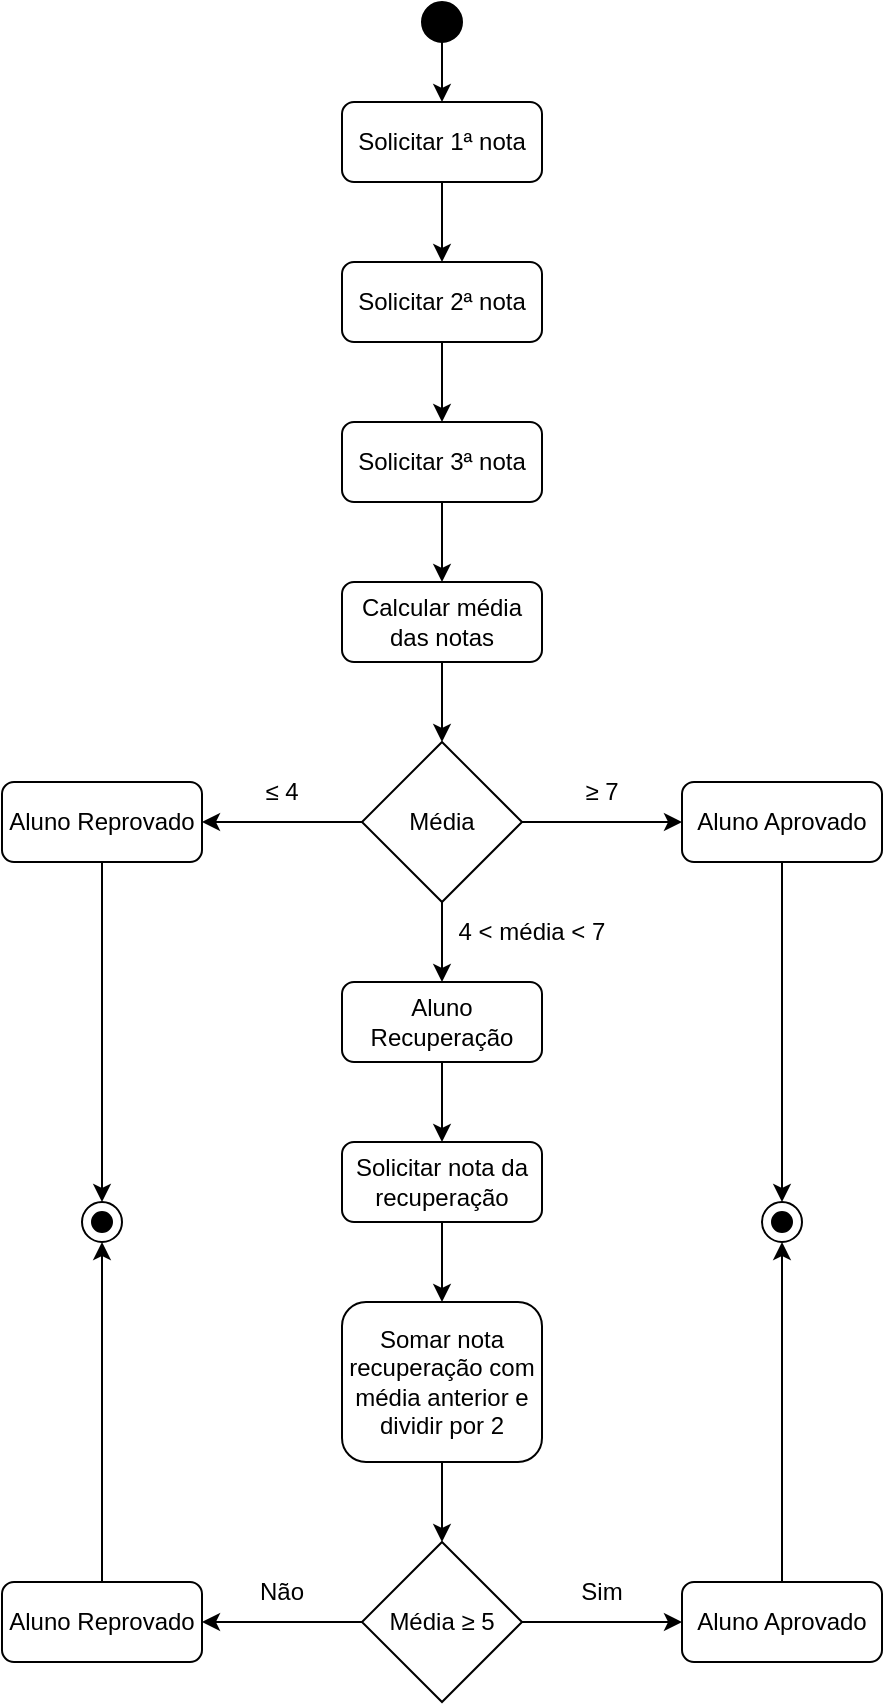 <mxfile version="21.7.5" type="device">
  <diagram name="Página-1" id="XpXmq5qCFIHgEhWsXoR4">
    <mxGraphModel dx="954" dy="642" grid="1" gridSize="10" guides="1" tooltips="1" connect="1" arrows="1" fold="1" page="1" pageScale="1" pageWidth="827" pageHeight="1169" math="0" shadow="0">
      <root>
        <mxCell id="0" />
        <mxCell id="1" parent="0" />
        <mxCell id="LH104u8A9Nt3Rv24ycmb-4" style="edgeStyle=orthogonalEdgeStyle;rounded=0;orthogonalLoop=1;jettySize=auto;html=1;entryX=0.5;entryY=0;entryDx=0;entryDy=0;" edge="1" parent="1" source="LH104u8A9Nt3Rv24ycmb-1" target="LH104u8A9Nt3Rv24ycmb-2">
          <mxGeometry relative="1" as="geometry" />
        </mxCell>
        <mxCell id="LH104u8A9Nt3Rv24ycmb-1" value="" style="ellipse;whiteSpace=wrap;html=1;aspect=fixed;fillColor=#000000;" vertex="1" parent="1">
          <mxGeometry x="390" y="30" width="20" height="20" as="geometry" />
        </mxCell>
        <mxCell id="LH104u8A9Nt3Rv24ycmb-41" style="edgeStyle=orthogonalEdgeStyle;rounded=0;orthogonalLoop=1;jettySize=auto;html=1;entryX=0.5;entryY=0;entryDx=0;entryDy=0;" edge="1" parent="1" source="LH104u8A9Nt3Rv24ycmb-2" target="LH104u8A9Nt3Rv24ycmb-39">
          <mxGeometry relative="1" as="geometry" />
        </mxCell>
        <mxCell id="LH104u8A9Nt3Rv24ycmb-2" value="Solicitar 1ª nota" style="rounded=1;whiteSpace=wrap;html=1;" vertex="1" parent="1">
          <mxGeometry x="350" y="80" width="100" height="40" as="geometry" />
        </mxCell>
        <mxCell id="LH104u8A9Nt3Rv24ycmb-8" style="edgeStyle=orthogonalEdgeStyle;rounded=0;orthogonalLoop=1;jettySize=auto;html=1;entryX=0.5;entryY=0;entryDx=0;entryDy=0;" edge="1" parent="1" source="LH104u8A9Nt3Rv24ycmb-3">
          <mxGeometry relative="1" as="geometry">
            <mxPoint x="400" y="400" as="targetPoint" />
          </mxGeometry>
        </mxCell>
        <mxCell id="LH104u8A9Nt3Rv24ycmb-3" value="Calcular média das notas" style="rounded=1;whiteSpace=wrap;html=1;" vertex="1" parent="1">
          <mxGeometry x="350" y="320" width="100" height="40" as="geometry" />
        </mxCell>
        <mxCell id="LH104u8A9Nt3Rv24ycmb-10" style="edgeStyle=orthogonalEdgeStyle;rounded=0;orthogonalLoop=1;jettySize=auto;html=1;entryX=1;entryY=0.5;entryDx=0;entryDy=0;" edge="1" parent="1" source="LH104u8A9Nt3Rv24ycmb-9" target="LH104u8A9Nt3Rv24ycmb-12">
          <mxGeometry relative="1" as="geometry">
            <mxPoint x="280" y="440" as="targetPoint" />
          </mxGeometry>
        </mxCell>
        <mxCell id="LH104u8A9Nt3Rv24ycmb-11" style="edgeStyle=orthogonalEdgeStyle;rounded=0;orthogonalLoop=1;jettySize=auto;html=1;" edge="1" parent="1" source="LH104u8A9Nt3Rv24ycmb-9">
          <mxGeometry relative="1" as="geometry">
            <mxPoint x="520" y="440" as="targetPoint" />
          </mxGeometry>
        </mxCell>
        <mxCell id="LH104u8A9Nt3Rv24ycmb-15" style="edgeStyle=orthogonalEdgeStyle;rounded=0;orthogonalLoop=1;jettySize=auto;html=1;" edge="1" parent="1" source="LH104u8A9Nt3Rv24ycmb-9">
          <mxGeometry relative="1" as="geometry">
            <mxPoint x="400" y="520" as="targetPoint" />
          </mxGeometry>
        </mxCell>
        <mxCell id="LH104u8A9Nt3Rv24ycmb-9" value="Média" style="rhombus;whiteSpace=wrap;html=1;" vertex="1" parent="1">
          <mxGeometry x="360" y="400" width="80" height="80" as="geometry" />
        </mxCell>
        <mxCell id="LH104u8A9Nt3Rv24ycmb-45" style="edgeStyle=orthogonalEdgeStyle;rounded=0;orthogonalLoop=1;jettySize=auto;html=1;entryX=0.5;entryY=0;entryDx=0;entryDy=0;" edge="1" parent="1" source="LH104u8A9Nt3Rv24ycmb-12" target="LH104u8A9Nt3Rv24ycmb-31">
          <mxGeometry relative="1" as="geometry" />
        </mxCell>
        <mxCell id="LH104u8A9Nt3Rv24ycmb-12" value="Aluno Reprovado" style="rounded=1;whiteSpace=wrap;html=1;" vertex="1" parent="1">
          <mxGeometry x="180" y="420" width="100" height="40" as="geometry" />
        </mxCell>
        <mxCell id="LH104u8A9Nt3Rv24ycmb-13" value="≤ 4" style="text;html=1;strokeColor=none;fillColor=none;align=center;verticalAlign=middle;whiteSpace=wrap;rounded=0;" vertex="1" parent="1">
          <mxGeometry x="290" y="410" width="60" height="30" as="geometry" />
        </mxCell>
        <mxCell id="LH104u8A9Nt3Rv24ycmb-14" value="≥ 7" style="text;html=1;strokeColor=none;fillColor=none;align=center;verticalAlign=middle;whiteSpace=wrap;rounded=0;" vertex="1" parent="1">
          <mxGeometry x="450" y="410" width="60" height="30" as="geometry" />
        </mxCell>
        <mxCell id="LH104u8A9Nt3Rv24ycmb-49" style="edgeStyle=orthogonalEdgeStyle;rounded=0;orthogonalLoop=1;jettySize=auto;html=1;entryX=0.5;entryY=0;entryDx=0;entryDy=0;" edge="1" parent="1" source="LH104u8A9Nt3Rv24ycmb-16" target="LH104u8A9Nt3Rv24ycmb-35">
          <mxGeometry relative="1" as="geometry" />
        </mxCell>
        <mxCell id="LH104u8A9Nt3Rv24ycmb-16" value="Aluno Aprovado" style="rounded=1;whiteSpace=wrap;html=1;" vertex="1" parent="1">
          <mxGeometry x="520" y="420" width="100" height="40" as="geometry" />
        </mxCell>
        <mxCell id="LH104u8A9Nt3Rv24ycmb-17" value="4 &amp;lt; média &amp;lt; 7" style="text;html=1;strokeColor=none;fillColor=none;align=center;verticalAlign=middle;whiteSpace=wrap;rounded=0;" vertex="1" parent="1">
          <mxGeometry x="390" y="480" width="110" height="30" as="geometry" />
        </mxCell>
        <mxCell id="LH104u8A9Nt3Rv24ycmb-19" style="edgeStyle=orthogonalEdgeStyle;rounded=0;orthogonalLoop=1;jettySize=auto;html=1;" edge="1" parent="1" source="LH104u8A9Nt3Rv24ycmb-18">
          <mxGeometry relative="1" as="geometry">
            <mxPoint x="400" y="600" as="targetPoint" />
          </mxGeometry>
        </mxCell>
        <mxCell id="LH104u8A9Nt3Rv24ycmb-18" value="Aluno Recuperação" style="rounded=1;whiteSpace=wrap;html=1;" vertex="1" parent="1">
          <mxGeometry x="350" y="520" width="100" height="40" as="geometry" />
        </mxCell>
        <mxCell id="LH104u8A9Nt3Rv24ycmb-21" style="edgeStyle=orthogonalEdgeStyle;rounded=0;orthogonalLoop=1;jettySize=auto;html=1;" edge="1" parent="1" source="LH104u8A9Nt3Rv24ycmb-20">
          <mxGeometry relative="1" as="geometry">
            <mxPoint x="400" y="680" as="targetPoint" />
          </mxGeometry>
        </mxCell>
        <mxCell id="LH104u8A9Nt3Rv24ycmb-20" value="Solicitar nota da recuperação" style="rounded=1;whiteSpace=wrap;html=1;" vertex="1" parent="1">
          <mxGeometry x="350" y="600" width="100" height="40" as="geometry" />
        </mxCell>
        <mxCell id="LH104u8A9Nt3Rv24ycmb-23" style="edgeStyle=orthogonalEdgeStyle;rounded=0;orthogonalLoop=1;jettySize=auto;html=1;" edge="1" parent="1" source="LH104u8A9Nt3Rv24ycmb-22">
          <mxGeometry relative="1" as="geometry">
            <mxPoint x="400" y="800" as="targetPoint" />
          </mxGeometry>
        </mxCell>
        <mxCell id="LH104u8A9Nt3Rv24ycmb-22" value="Somar nota recuperação com média anterior e dividir por 2" style="rounded=1;whiteSpace=wrap;html=1;" vertex="1" parent="1">
          <mxGeometry x="350" y="680" width="100" height="80" as="geometry" />
        </mxCell>
        <mxCell id="LH104u8A9Nt3Rv24ycmb-25" style="edgeStyle=orthogonalEdgeStyle;rounded=0;orthogonalLoop=1;jettySize=auto;html=1;" edge="1" parent="1" source="LH104u8A9Nt3Rv24ycmb-24">
          <mxGeometry relative="1" as="geometry">
            <mxPoint x="280" y="840" as="targetPoint" />
          </mxGeometry>
        </mxCell>
        <mxCell id="LH104u8A9Nt3Rv24ycmb-26" style="edgeStyle=orthogonalEdgeStyle;rounded=0;orthogonalLoop=1;jettySize=auto;html=1;" edge="1" parent="1" source="LH104u8A9Nt3Rv24ycmb-24">
          <mxGeometry relative="1" as="geometry">
            <mxPoint x="520" y="840" as="targetPoint" />
          </mxGeometry>
        </mxCell>
        <mxCell id="LH104u8A9Nt3Rv24ycmb-24" value="Média ≥ 5" style="rhombus;whiteSpace=wrap;html=1;" vertex="1" parent="1">
          <mxGeometry x="360" y="800" width="80" height="80" as="geometry" />
        </mxCell>
        <mxCell id="LH104u8A9Nt3Rv24ycmb-46" style="edgeStyle=orthogonalEdgeStyle;rounded=0;orthogonalLoop=1;jettySize=auto;html=1;entryX=0.5;entryY=1;entryDx=0;entryDy=0;" edge="1" parent="1" source="LH104u8A9Nt3Rv24ycmb-27" target="LH104u8A9Nt3Rv24ycmb-31">
          <mxGeometry relative="1" as="geometry" />
        </mxCell>
        <mxCell id="LH104u8A9Nt3Rv24ycmb-27" value="Aluno Reprovado" style="rounded=1;whiteSpace=wrap;html=1;" vertex="1" parent="1">
          <mxGeometry x="180" y="820" width="100" height="40" as="geometry" />
        </mxCell>
        <mxCell id="LH104u8A9Nt3Rv24ycmb-50" style="edgeStyle=orthogonalEdgeStyle;rounded=0;orthogonalLoop=1;jettySize=auto;html=1;entryX=0.5;entryY=1;entryDx=0;entryDy=0;" edge="1" parent="1" source="LH104u8A9Nt3Rv24ycmb-28" target="LH104u8A9Nt3Rv24ycmb-35">
          <mxGeometry relative="1" as="geometry" />
        </mxCell>
        <mxCell id="LH104u8A9Nt3Rv24ycmb-28" value="Aluno Aprovado" style="rounded=1;whiteSpace=wrap;html=1;" vertex="1" parent="1">
          <mxGeometry x="520" y="820" width="100" height="40" as="geometry" />
        </mxCell>
        <mxCell id="LH104u8A9Nt3Rv24ycmb-29" value="Não" style="text;html=1;strokeColor=none;fillColor=none;align=center;verticalAlign=middle;whiteSpace=wrap;rounded=0;" vertex="1" parent="1">
          <mxGeometry x="290" y="810" width="60" height="30" as="geometry" />
        </mxCell>
        <mxCell id="LH104u8A9Nt3Rv24ycmb-30" value="Sim" style="text;html=1;strokeColor=none;fillColor=none;align=center;verticalAlign=middle;whiteSpace=wrap;rounded=0;" vertex="1" parent="1">
          <mxGeometry x="450" y="810" width="60" height="30" as="geometry" />
        </mxCell>
        <mxCell id="LH104u8A9Nt3Rv24ycmb-31" value="" style="ellipse;whiteSpace=wrap;html=1;aspect=fixed;" vertex="1" parent="1">
          <mxGeometry x="220" y="630" width="20" height="20" as="geometry" />
        </mxCell>
        <mxCell id="LH104u8A9Nt3Rv24ycmb-34" value="" style="ellipse;whiteSpace=wrap;html=1;aspect=fixed;fillColor=#000000;" vertex="1" parent="1">
          <mxGeometry x="225" y="635" width="10" height="10" as="geometry" />
        </mxCell>
        <mxCell id="LH104u8A9Nt3Rv24ycmb-35" value="" style="ellipse;whiteSpace=wrap;html=1;aspect=fixed;" vertex="1" parent="1">
          <mxGeometry x="560" y="630" width="20" height="20" as="geometry" />
        </mxCell>
        <mxCell id="LH104u8A9Nt3Rv24ycmb-36" value="" style="ellipse;whiteSpace=wrap;html=1;aspect=fixed;fillColor=#000000;" vertex="1" parent="1">
          <mxGeometry x="565" y="635" width="10" height="10" as="geometry" />
        </mxCell>
        <mxCell id="LH104u8A9Nt3Rv24ycmb-42" style="edgeStyle=orthogonalEdgeStyle;rounded=0;orthogonalLoop=1;jettySize=auto;html=1;entryX=0.5;entryY=0;entryDx=0;entryDy=0;" edge="1" parent="1" source="LH104u8A9Nt3Rv24ycmb-39" target="LH104u8A9Nt3Rv24ycmb-40">
          <mxGeometry relative="1" as="geometry" />
        </mxCell>
        <mxCell id="LH104u8A9Nt3Rv24ycmb-39" value="Solicitar 2ª nota" style="rounded=1;whiteSpace=wrap;html=1;" vertex="1" parent="1">
          <mxGeometry x="350" y="160" width="100" height="40" as="geometry" />
        </mxCell>
        <mxCell id="LH104u8A9Nt3Rv24ycmb-43" style="edgeStyle=orthogonalEdgeStyle;rounded=0;orthogonalLoop=1;jettySize=auto;html=1;entryX=0.5;entryY=0;entryDx=0;entryDy=0;" edge="1" parent="1" source="LH104u8A9Nt3Rv24ycmb-40" target="LH104u8A9Nt3Rv24ycmb-3">
          <mxGeometry relative="1" as="geometry" />
        </mxCell>
        <mxCell id="LH104u8A9Nt3Rv24ycmb-40" value="Solicitar 3ª nota" style="rounded=1;whiteSpace=wrap;html=1;" vertex="1" parent="1">
          <mxGeometry x="350" y="240" width="100" height="40" as="geometry" />
        </mxCell>
      </root>
    </mxGraphModel>
  </diagram>
</mxfile>
